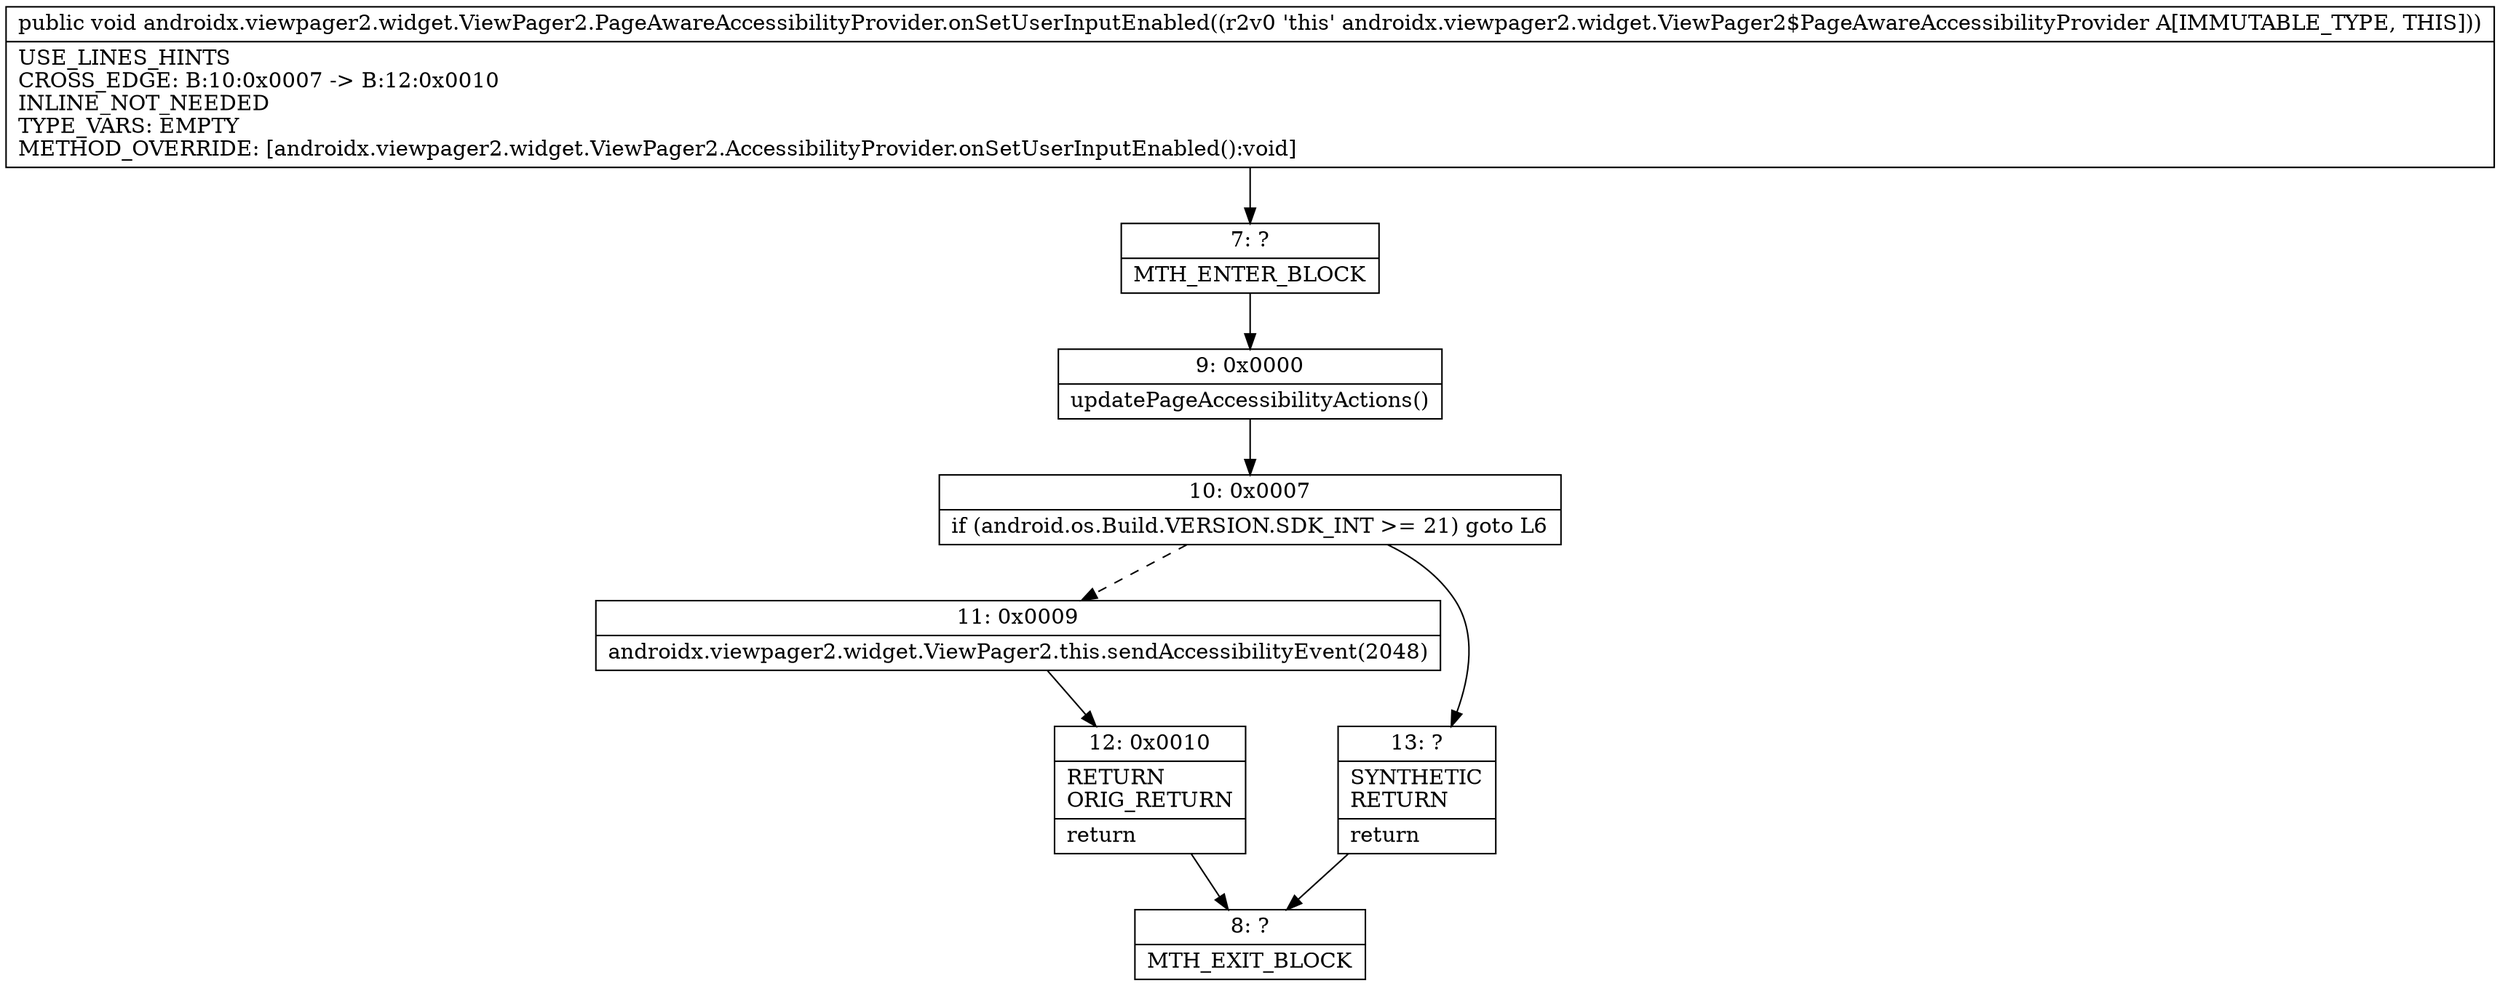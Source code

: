 digraph "CFG forandroidx.viewpager2.widget.ViewPager2.PageAwareAccessibilityProvider.onSetUserInputEnabled()V" {
Node_7 [shape=record,label="{7\:\ ?|MTH_ENTER_BLOCK\l}"];
Node_9 [shape=record,label="{9\:\ 0x0000|updatePageAccessibilityActions()\l}"];
Node_10 [shape=record,label="{10\:\ 0x0007|if (android.os.Build.VERSION.SDK_INT \>= 21) goto L6\l}"];
Node_11 [shape=record,label="{11\:\ 0x0009|androidx.viewpager2.widget.ViewPager2.this.sendAccessibilityEvent(2048)\l}"];
Node_12 [shape=record,label="{12\:\ 0x0010|RETURN\lORIG_RETURN\l|return\l}"];
Node_8 [shape=record,label="{8\:\ ?|MTH_EXIT_BLOCK\l}"];
Node_13 [shape=record,label="{13\:\ ?|SYNTHETIC\lRETURN\l|return\l}"];
MethodNode[shape=record,label="{public void androidx.viewpager2.widget.ViewPager2.PageAwareAccessibilityProvider.onSetUserInputEnabled((r2v0 'this' androidx.viewpager2.widget.ViewPager2$PageAwareAccessibilityProvider A[IMMUTABLE_TYPE, THIS]))  | USE_LINES_HINTS\lCROSS_EDGE: B:10:0x0007 \-\> B:12:0x0010\lINLINE_NOT_NEEDED\lTYPE_VARS: EMPTY\lMETHOD_OVERRIDE: [androidx.viewpager2.widget.ViewPager2.AccessibilityProvider.onSetUserInputEnabled():void]\l}"];
MethodNode -> Node_7;Node_7 -> Node_9;
Node_9 -> Node_10;
Node_10 -> Node_11[style=dashed];
Node_10 -> Node_13;
Node_11 -> Node_12;
Node_12 -> Node_8;
Node_13 -> Node_8;
}

